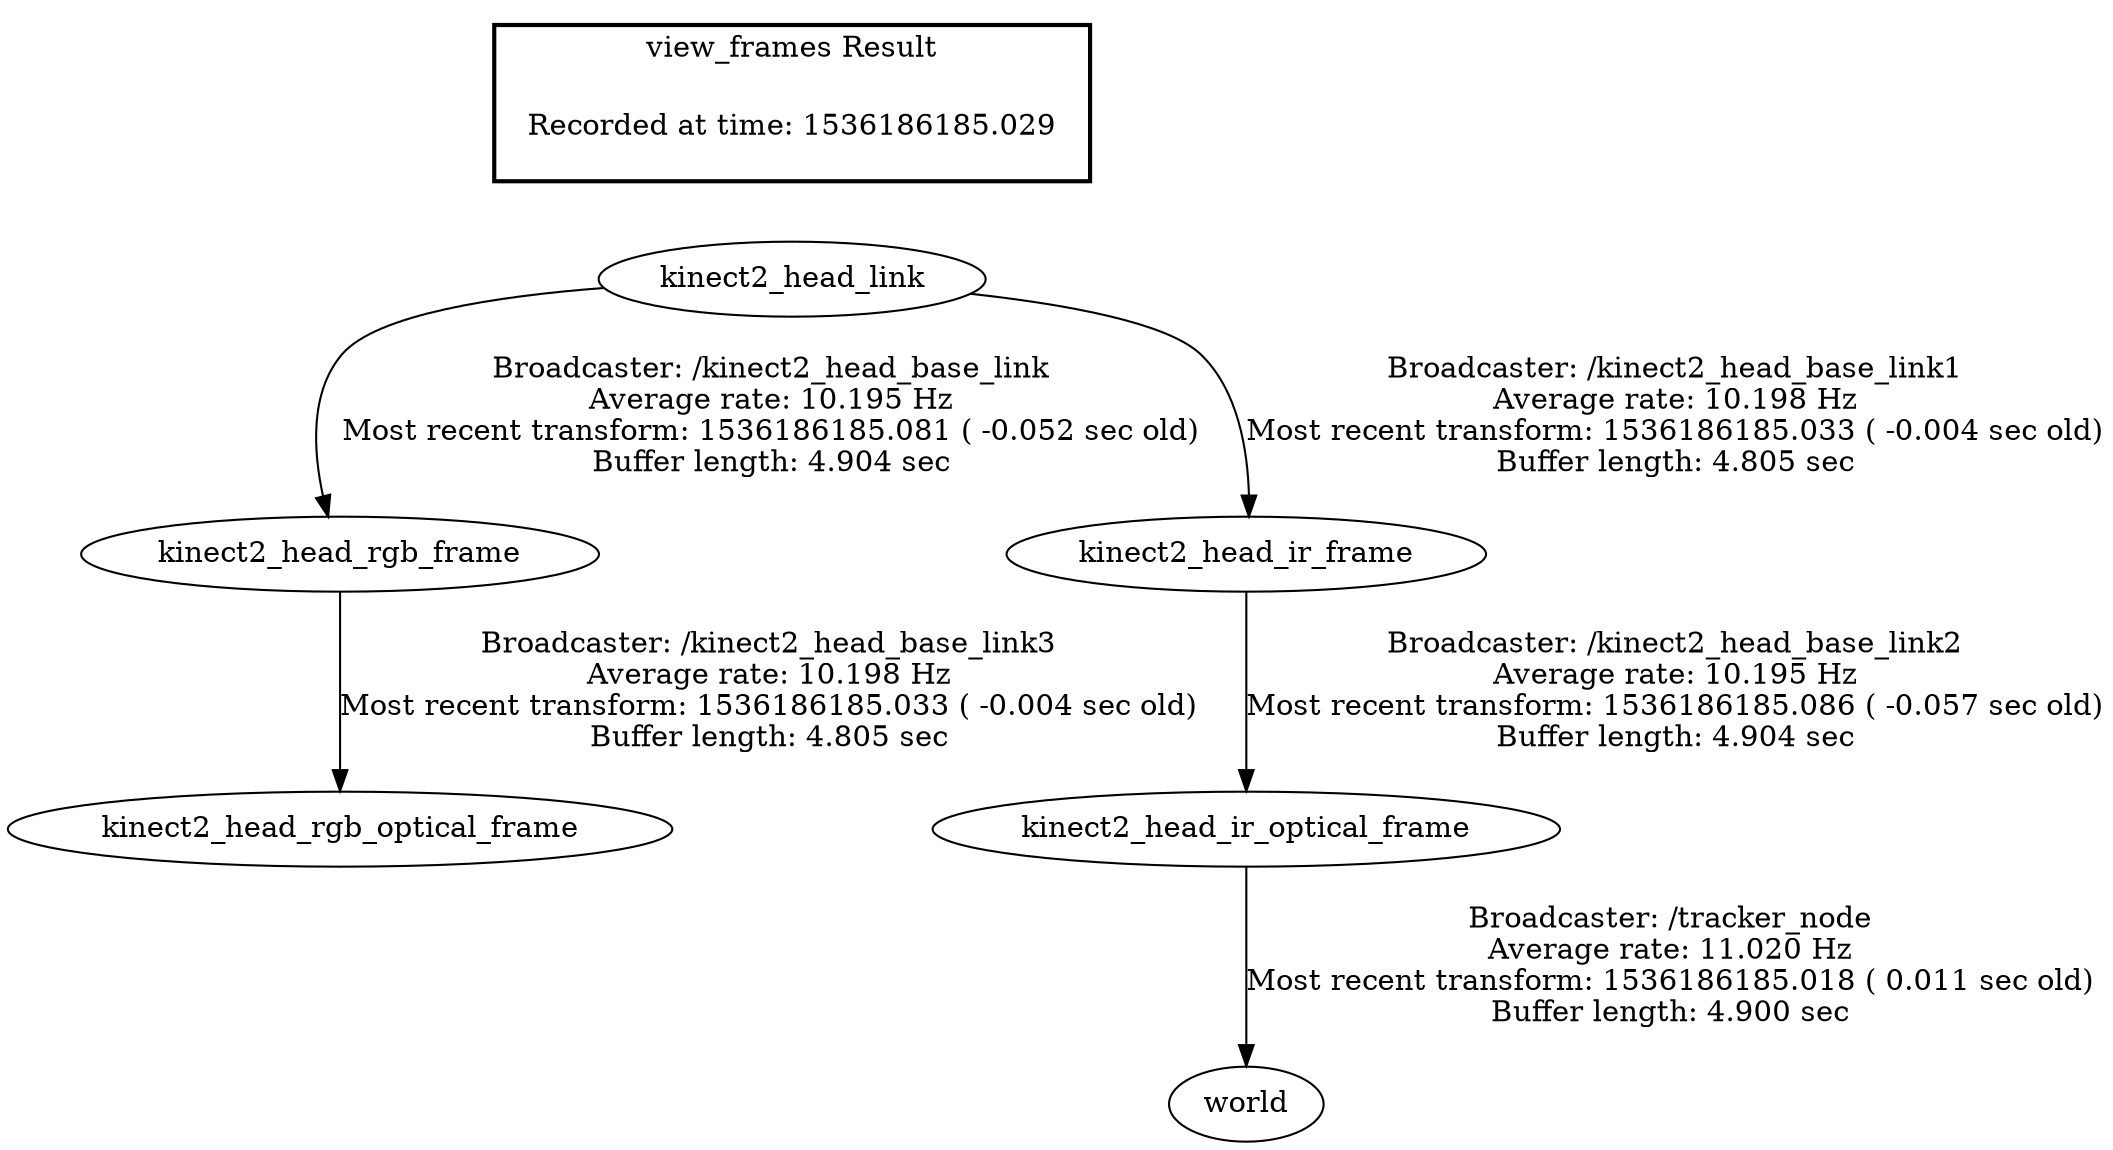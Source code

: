 digraph G {
"kinect2_head_link" -> "kinect2_head_rgb_frame"[label="Broadcaster: /kinect2_head_base_link\nAverage rate: 10.195 Hz\nMost recent transform: 1536186185.081 ( -0.052 sec old)\nBuffer length: 4.904 sec\n"];
"kinect2_head_ir_frame" -> "kinect2_head_ir_optical_frame"[label="Broadcaster: /kinect2_head_base_link2\nAverage rate: 10.195 Hz\nMost recent transform: 1536186185.086 ( -0.057 sec old)\nBuffer length: 4.904 sec\n"];
"kinect2_head_link" -> "kinect2_head_ir_frame"[label="Broadcaster: /kinect2_head_base_link1\nAverage rate: 10.198 Hz\nMost recent transform: 1536186185.033 ( -0.004 sec old)\nBuffer length: 4.805 sec\n"];
"kinect2_head_ir_optical_frame" -> "world"[label="Broadcaster: /tracker_node\nAverage rate: 11.020 Hz\nMost recent transform: 1536186185.018 ( 0.011 sec old)\nBuffer length: 4.900 sec\n"];
"kinect2_head_rgb_frame" -> "kinect2_head_rgb_optical_frame"[label="Broadcaster: /kinect2_head_base_link3\nAverage rate: 10.198 Hz\nMost recent transform: 1536186185.033 ( -0.004 sec old)\nBuffer length: 4.805 sec\n"];
edge [style=invis];
 subgraph cluster_legend { style=bold; color=black; label ="view_frames Result";
"Recorded at time: 1536186185.029"[ shape=plaintext ] ;
 }->"kinect2_head_link";
}